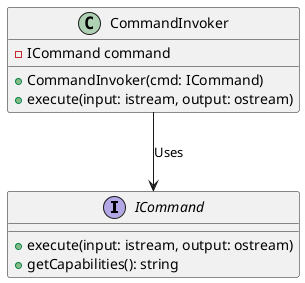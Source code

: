 @startuml
interface ICommand {
    +execute(input: istream, output: ostream)
    +getCapabilities(): string
}

class CommandInvoker {
    - ICommand command
    +CommandInvoker(cmd: ICommand)
    +execute(input: istream, output: ostream)
}

CommandInvoker --> ICommand : Uses
@enduml
